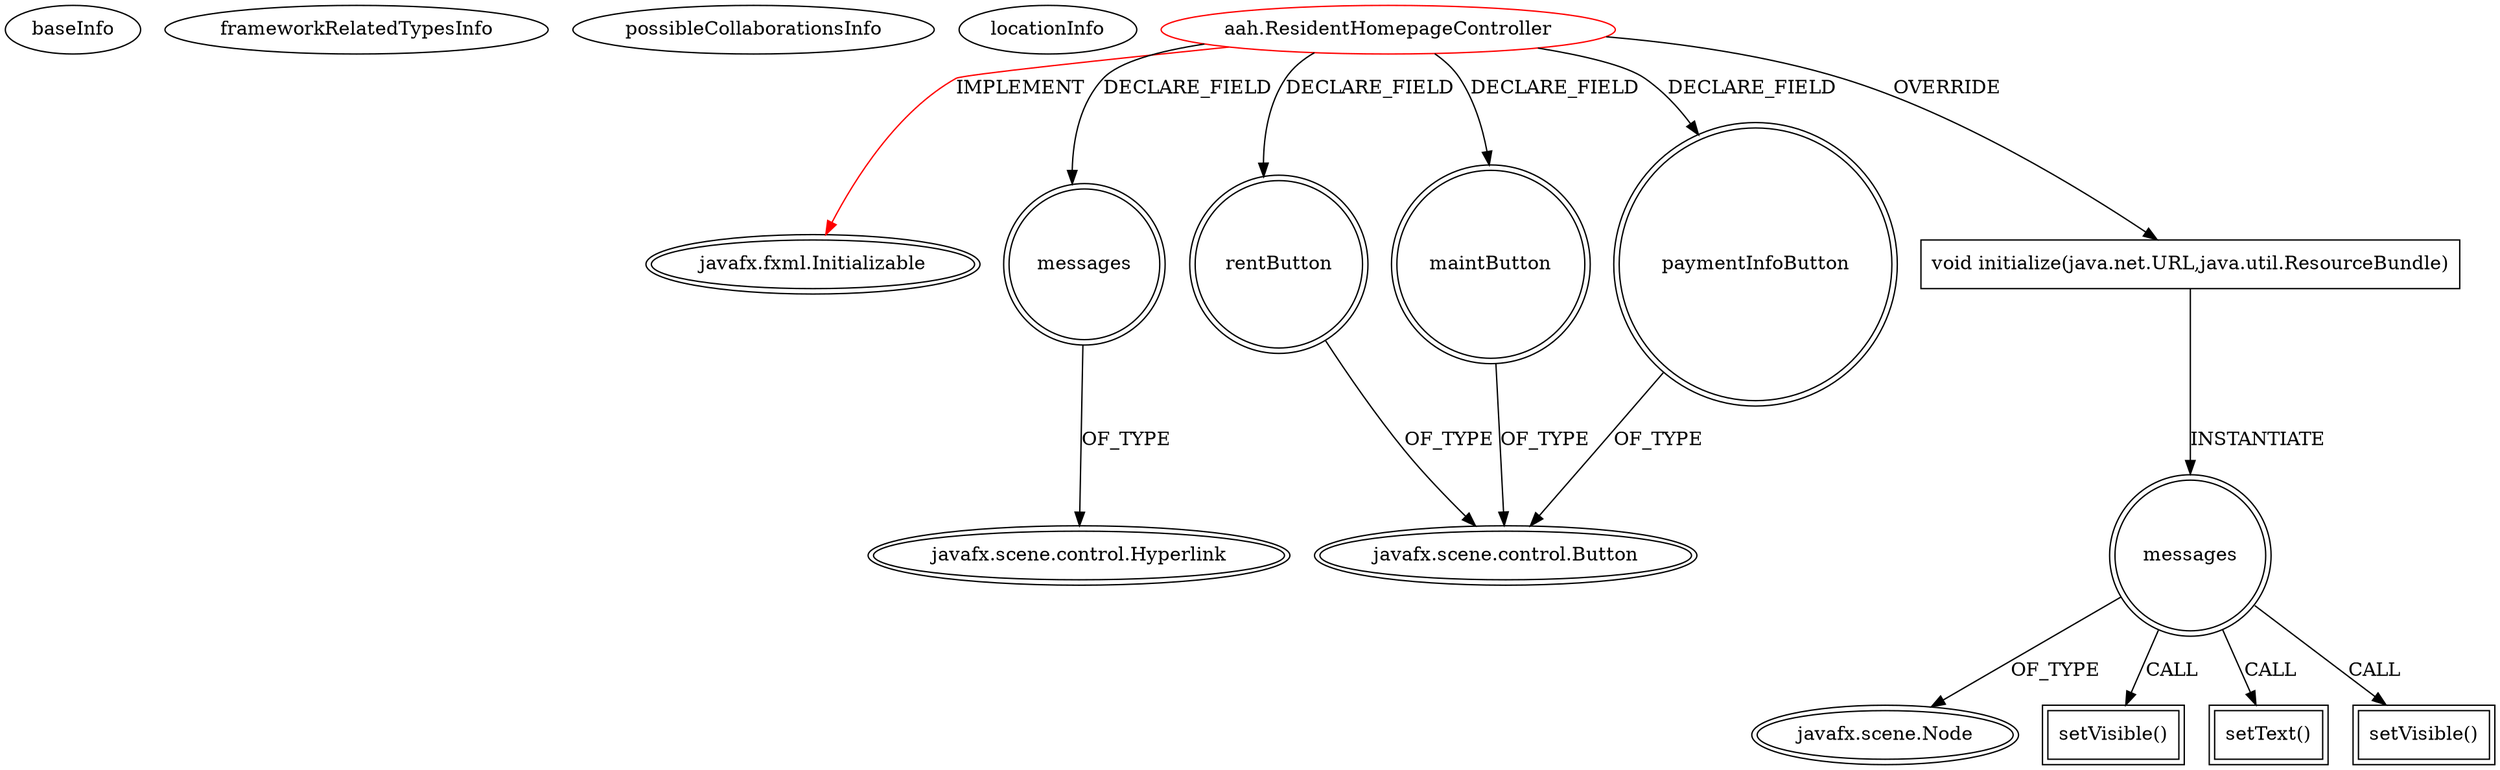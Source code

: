 digraph {
baseInfo[graphId=4715,category="extension_graph",isAnonymous=false,possibleRelation=false]
frameworkRelatedTypesInfo[0="javafx.fxml.Initializable"]
possibleCollaborationsInfo[]
locationInfo[projectName="warpcorebreach-AAH",filePath="/warpcorebreach-AAH/AAH-master/AAH/src/aah/ResidentHomepageController.java",contextSignature="ResidentHomepageController",graphId="4715"]
0[label="aah.ResidentHomepageController",vertexType="ROOT_CLIENT_CLASS_DECLARATION",isFrameworkType=false,color=red]
1[label="javafx.fxml.Initializable",vertexType="FRAMEWORK_INTERFACE_TYPE",isFrameworkType=true,peripheries=2]
2[label="maintButton",vertexType="FIELD_DECLARATION",isFrameworkType=true,peripheries=2,shape=circle]
3[label="javafx.scene.control.Button",vertexType="FRAMEWORK_CLASS_TYPE",isFrameworkType=true,peripheries=2]
4[label="messages",vertexType="FIELD_DECLARATION",isFrameworkType=true,peripheries=2,shape=circle]
5[label="javafx.scene.control.Hyperlink",vertexType="FRAMEWORK_CLASS_TYPE",isFrameworkType=true,peripheries=2]
6[label="paymentInfoButton",vertexType="FIELD_DECLARATION",isFrameworkType=true,peripheries=2,shape=circle]
8[label="rentButton",vertexType="FIELD_DECLARATION",isFrameworkType=true,peripheries=2,shape=circle]
10[label="void initialize(java.net.URL,java.util.ResourceBundle)",vertexType="OVERRIDING_METHOD_DECLARATION",isFrameworkType=false,shape=box]
11[label="messages",vertexType="VARIABLE_EXPRESION",isFrameworkType=true,peripheries=2,shape=circle]
13[label="javafx.scene.Node",vertexType="FRAMEWORK_CLASS_TYPE",isFrameworkType=true,peripheries=2]
12[label="setVisible()",vertexType="INSIDE_CALL",isFrameworkType=true,peripheries=2,shape=box]
15[label="setText()",vertexType="INSIDE_CALL",isFrameworkType=true,peripheries=2,shape=box]
17[label="setVisible()",vertexType="INSIDE_CALL",isFrameworkType=true,peripheries=2,shape=box]
0->1[label="IMPLEMENT",color=red]
0->2[label="DECLARE_FIELD"]
2->3[label="OF_TYPE"]
0->4[label="DECLARE_FIELD"]
4->5[label="OF_TYPE"]
0->6[label="DECLARE_FIELD"]
6->3[label="OF_TYPE"]
0->8[label="DECLARE_FIELD"]
8->3[label="OF_TYPE"]
0->10[label="OVERRIDE"]
10->11[label="INSTANTIATE"]
11->13[label="OF_TYPE"]
11->12[label="CALL"]
11->15[label="CALL"]
11->17[label="CALL"]
}
